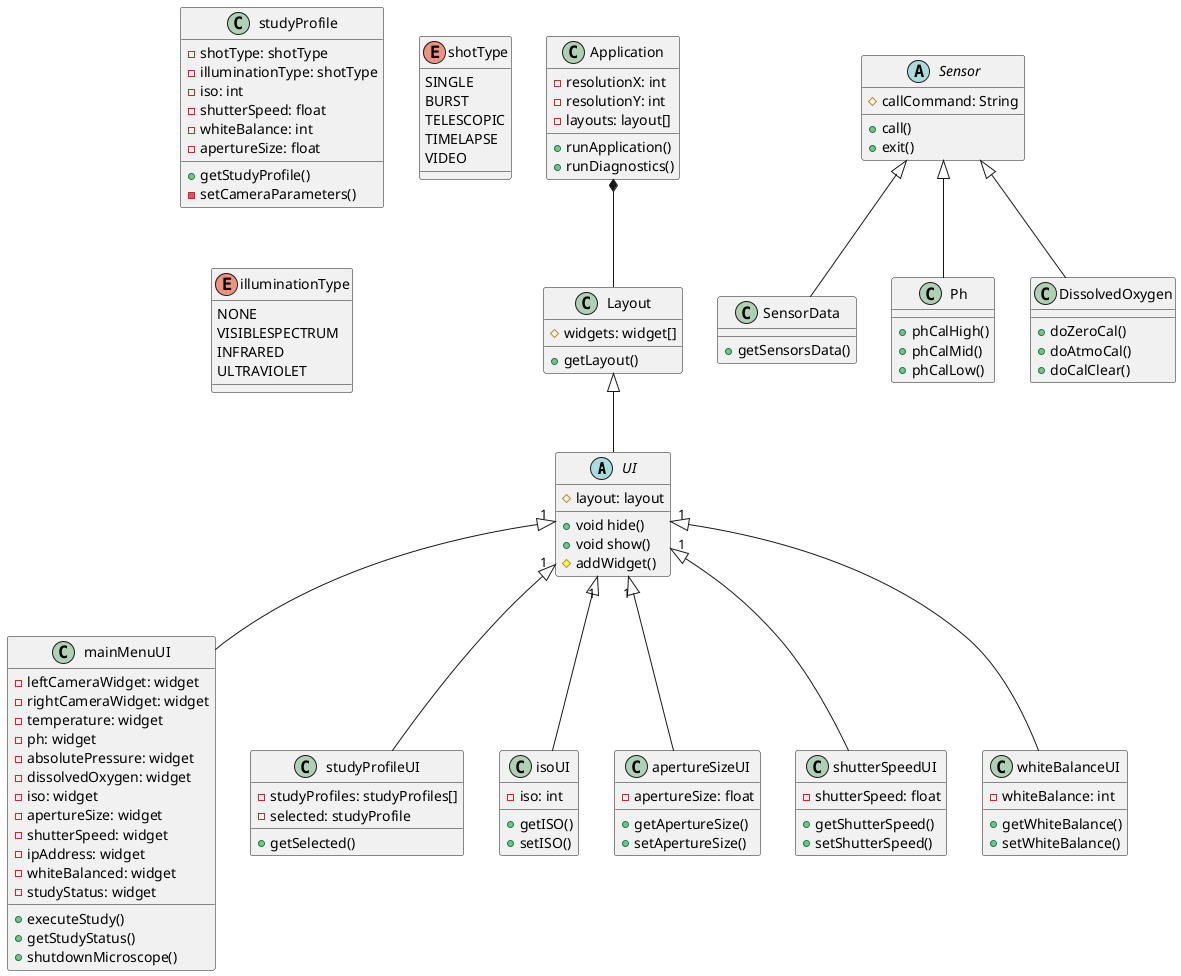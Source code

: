 @startuml
abstract class "UI" {
	 # layout: layout
	 + void hide()
	 + void show()
	 # addWidget()
}
class "Application" {
      - resolutionX: int
      - resolutionY: int
      - layouts: layout[]
      + runApplication()
      + runDiagnostics()
}
class "Layout" {
      # widgets: widget[]
      + getLayout()
}
class mainMenuUI {
      - leftCameraWidget: widget
      - rightCameraWidget: widget
      - temperature: widget
      - ph: widget
      - absolutePressure: widget
      - dissolvedOxygen: widget
      - iso: widget
      - apertureSize: widget
      - shutterSpeed: widget
      - ipAddress: widget
      - whiteBalanced: widget
      - studyStatus: widget
      + executeStudy()
      + getStudyStatus()
      + shutdownMicroscope()
}
class studyProfileUI {
      - studyProfiles: studyProfiles[]
      - selected: studyProfile
      + getSelected()
}
class isoUI {
      - iso: int
      + getISO()
      + setISO()
}
class apertureSizeUI {
      - apertureSize: float
      + getApertureSize()
      + setApertureSize()
}
class shutterSpeedUI {
      - shutterSpeed: float
      + getShutterSpeed()
      + setShutterSpeed()
}
class whiteBalanceUI {
      - whiteBalance: int
      + getWhiteBalance()
      + setWhiteBalance()
}
class studyProfile {
     - shotType: shotType
     - illuminationType: shotType
     - iso: int
     - shutterSpeed: float
     - whiteBalance: int
     - apertureSize: float
     + getStudyProfile()
     - setCameraParameters()
}
abstract class Sensor {
     # callCommand: String
     + call()
     + exit()
}
class SensorData {
     + getSensorsData()
}
class Ph {
      + phCalHigh()
      + phCalMid()
      + phCalLow()
}
class DissolvedOxygen {
      + doZeroCal()
      + doAtmoCal()
      + doCalClear()
}
enum shotType {
     SINGLE
     BURST
     TELESCOPIC
     TIMELAPSE
     VIDEO
}
enum illuminationType {
     NONE
     VISIBLESPECTRUM
     INFRARED
     ULTRAVIOLET
}
Application *-- Layout
Layout <|-- UI
UI "1" <|-- mainMenuUI
UI "1" <|-- isoUI
UI "1" <|-- whiteBalanceUI
UI "1" <|-- studyProfileUI
UI "1" <|-- apertureSizeUI
UI "1" <|-- shutterSpeedUI
Sensor <|-- SensorData
Sensor <|-- DissolvedOxygen
Sensor <|-- Ph
@enduml